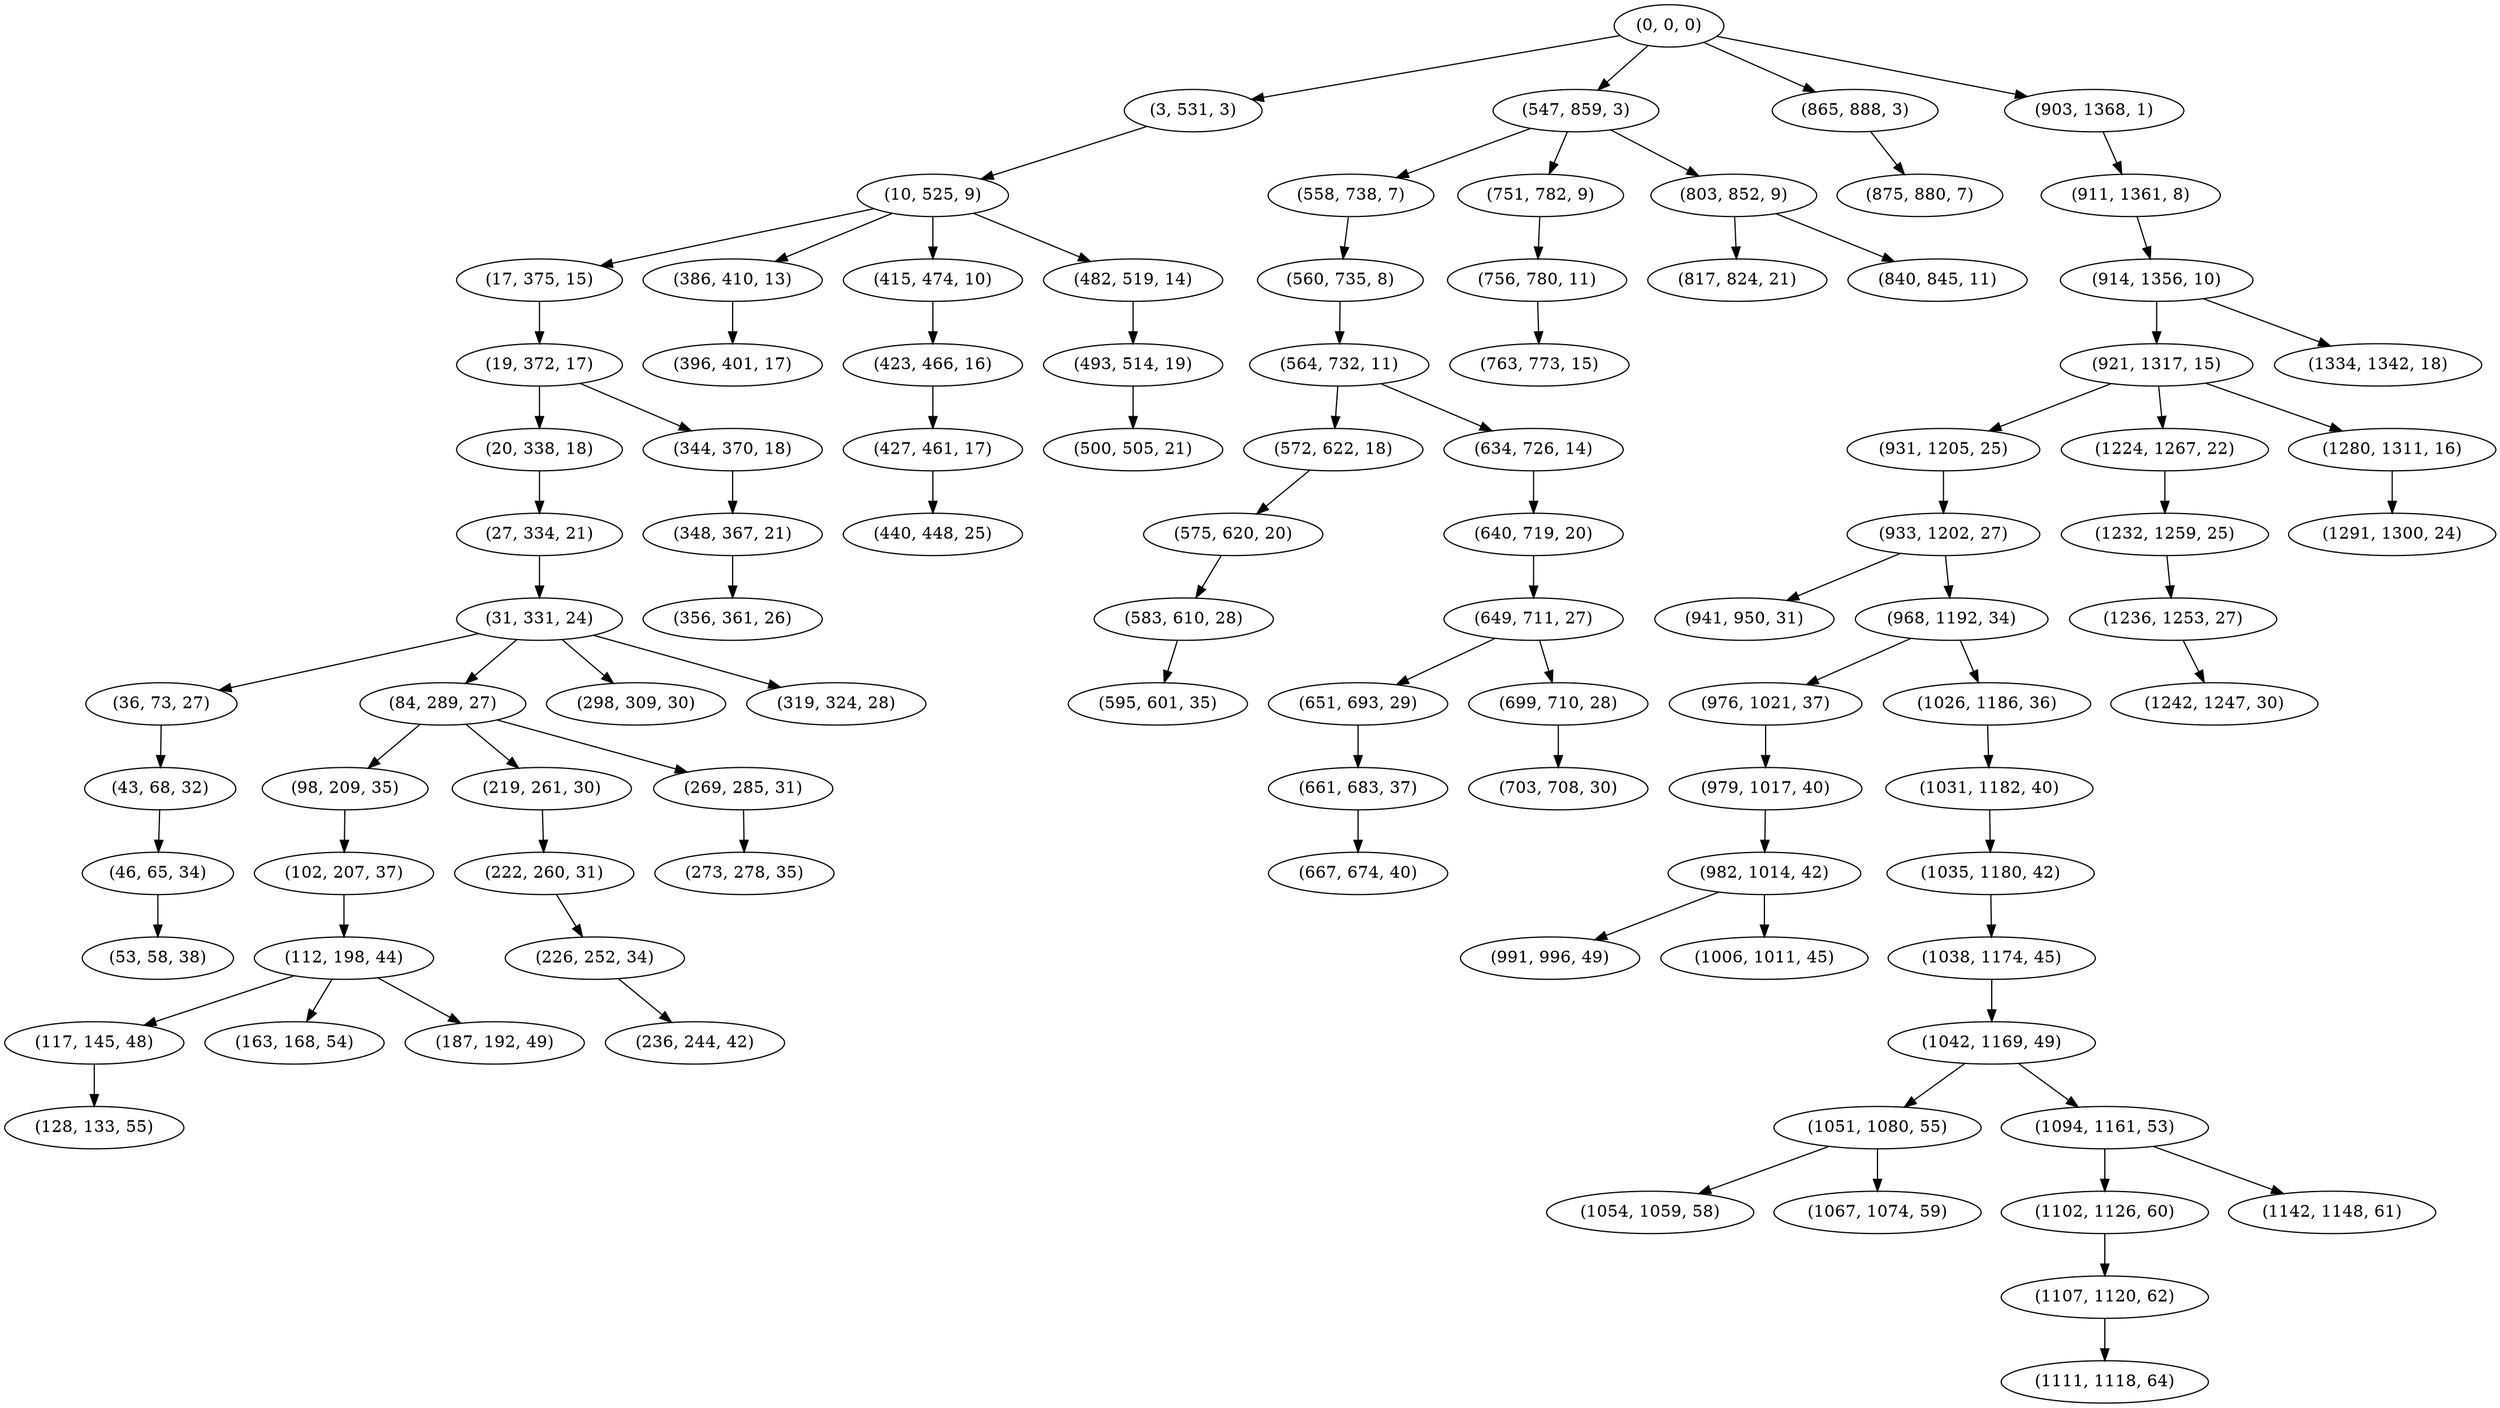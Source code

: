 digraph tree {
    "(0, 0, 0)";
    "(3, 531, 3)";
    "(10, 525, 9)";
    "(17, 375, 15)";
    "(19, 372, 17)";
    "(20, 338, 18)";
    "(27, 334, 21)";
    "(31, 331, 24)";
    "(36, 73, 27)";
    "(43, 68, 32)";
    "(46, 65, 34)";
    "(53, 58, 38)";
    "(84, 289, 27)";
    "(98, 209, 35)";
    "(102, 207, 37)";
    "(112, 198, 44)";
    "(117, 145, 48)";
    "(128, 133, 55)";
    "(163, 168, 54)";
    "(187, 192, 49)";
    "(219, 261, 30)";
    "(222, 260, 31)";
    "(226, 252, 34)";
    "(236, 244, 42)";
    "(269, 285, 31)";
    "(273, 278, 35)";
    "(298, 309, 30)";
    "(319, 324, 28)";
    "(344, 370, 18)";
    "(348, 367, 21)";
    "(356, 361, 26)";
    "(386, 410, 13)";
    "(396, 401, 17)";
    "(415, 474, 10)";
    "(423, 466, 16)";
    "(427, 461, 17)";
    "(440, 448, 25)";
    "(482, 519, 14)";
    "(493, 514, 19)";
    "(500, 505, 21)";
    "(547, 859, 3)";
    "(558, 738, 7)";
    "(560, 735, 8)";
    "(564, 732, 11)";
    "(572, 622, 18)";
    "(575, 620, 20)";
    "(583, 610, 28)";
    "(595, 601, 35)";
    "(634, 726, 14)";
    "(640, 719, 20)";
    "(649, 711, 27)";
    "(651, 693, 29)";
    "(661, 683, 37)";
    "(667, 674, 40)";
    "(699, 710, 28)";
    "(703, 708, 30)";
    "(751, 782, 9)";
    "(756, 780, 11)";
    "(763, 773, 15)";
    "(803, 852, 9)";
    "(817, 824, 21)";
    "(840, 845, 11)";
    "(865, 888, 3)";
    "(875, 880, 7)";
    "(903, 1368, 1)";
    "(911, 1361, 8)";
    "(914, 1356, 10)";
    "(921, 1317, 15)";
    "(931, 1205, 25)";
    "(933, 1202, 27)";
    "(941, 950, 31)";
    "(968, 1192, 34)";
    "(976, 1021, 37)";
    "(979, 1017, 40)";
    "(982, 1014, 42)";
    "(991, 996, 49)";
    "(1006, 1011, 45)";
    "(1026, 1186, 36)";
    "(1031, 1182, 40)";
    "(1035, 1180, 42)";
    "(1038, 1174, 45)";
    "(1042, 1169, 49)";
    "(1051, 1080, 55)";
    "(1054, 1059, 58)";
    "(1067, 1074, 59)";
    "(1094, 1161, 53)";
    "(1102, 1126, 60)";
    "(1107, 1120, 62)";
    "(1111, 1118, 64)";
    "(1142, 1148, 61)";
    "(1224, 1267, 22)";
    "(1232, 1259, 25)";
    "(1236, 1253, 27)";
    "(1242, 1247, 30)";
    "(1280, 1311, 16)";
    "(1291, 1300, 24)";
    "(1334, 1342, 18)";
    "(0, 0, 0)" -> "(3, 531, 3)";
    "(0, 0, 0)" -> "(547, 859, 3)";
    "(0, 0, 0)" -> "(865, 888, 3)";
    "(0, 0, 0)" -> "(903, 1368, 1)";
    "(3, 531, 3)" -> "(10, 525, 9)";
    "(10, 525, 9)" -> "(17, 375, 15)";
    "(10, 525, 9)" -> "(386, 410, 13)";
    "(10, 525, 9)" -> "(415, 474, 10)";
    "(10, 525, 9)" -> "(482, 519, 14)";
    "(17, 375, 15)" -> "(19, 372, 17)";
    "(19, 372, 17)" -> "(20, 338, 18)";
    "(19, 372, 17)" -> "(344, 370, 18)";
    "(20, 338, 18)" -> "(27, 334, 21)";
    "(27, 334, 21)" -> "(31, 331, 24)";
    "(31, 331, 24)" -> "(36, 73, 27)";
    "(31, 331, 24)" -> "(84, 289, 27)";
    "(31, 331, 24)" -> "(298, 309, 30)";
    "(31, 331, 24)" -> "(319, 324, 28)";
    "(36, 73, 27)" -> "(43, 68, 32)";
    "(43, 68, 32)" -> "(46, 65, 34)";
    "(46, 65, 34)" -> "(53, 58, 38)";
    "(84, 289, 27)" -> "(98, 209, 35)";
    "(84, 289, 27)" -> "(219, 261, 30)";
    "(84, 289, 27)" -> "(269, 285, 31)";
    "(98, 209, 35)" -> "(102, 207, 37)";
    "(102, 207, 37)" -> "(112, 198, 44)";
    "(112, 198, 44)" -> "(117, 145, 48)";
    "(112, 198, 44)" -> "(163, 168, 54)";
    "(112, 198, 44)" -> "(187, 192, 49)";
    "(117, 145, 48)" -> "(128, 133, 55)";
    "(219, 261, 30)" -> "(222, 260, 31)";
    "(222, 260, 31)" -> "(226, 252, 34)";
    "(226, 252, 34)" -> "(236, 244, 42)";
    "(269, 285, 31)" -> "(273, 278, 35)";
    "(344, 370, 18)" -> "(348, 367, 21)";
    "(348, 367, 21)" -> "(356, 361, 26)";
    "(386, 410, 13)" -> "(396, 401, 17)";
    "(415, 474, 10)" -> "(423, 466, 16)";
    "(423, 466, 16)" -> "(427, 461, 17)";
    "(427, 461, 17)" -> "(440, 448, 25)";
    "(482, 519, 14)" -> "(493, 514, 19)";
    "(493, 514, 19)" -> "(500, 505, 21)";
    "(547, 859, 3)" -> "(558, 738, 7)";
    "(547, 859, 3)" -> "(751, 782, 9)";
    "(547, 859, 3)" -> "(803, 852, 9)";
    "(558, 738, 7)" -> "(560, 735, 8)";
    "(560, 735, 8)" -> "(564, 732, 11)";
    "(564, 732, 11)" -> "(572, 622, 18)";
    "(564, 732, 11)" -> "(634, 726, 14)";
    "(572, 622, 18)" -> "(575, 620, 20)";
    "(575, 620, 20)" -> "(583, 610, 28)";
    "(583, 610, 28)" -> "(595, 601, 35)";
    "(634, 726, 14)" -> "(640, 719, 20)";
    "(640, 719, 20)" -> "(649, 711, 27)";
    "(649, 711, 27)" -> "(651, 693, 29)";
    "(649, 711, 27)" -> "(699, 710, 28)";
    "(651, 693, 29)" -> "(661, 683, 37)";
    "(661, 683, 37)" -> "(667, 674, 40)";
    "(699, 710, 28)" -> "(703, 708, 30)";
    "(751, 782, 9)" -> "(756, 780, 11)";
    "(756, 780, 11)" -> "(763, 773, 15)";
    "(803, 852, 9)" -> "(817, 824, 21)";
    "(803, 852, 9)" -> "(840, 845, 11)";
    "(865, 888, 3)" -> "(875, 880, 7)";
    "(903, 1368, 1)" -> "(911, 1361, 8)";
    "(911, 1361, 8)" -> "(914, 1356, 10)";
    "(914, 1356, 10)" -> "(921, 1317, 15)";
    "(914, 1356, 10)" -> "(1334, 1342, 18)";
    "(921, 1317, 15)" -> "(931, 1205, 25)";
    "(921, 1317, 15)" -> "(1224, 1267, 22)";
    "(921, 1317, 15)" -> "(1280, 1311, 16)";
    "(931, 1205, 25)" -> "(933, 1202, 27)";
    "(933, 1202, 27)" -> "(941, 950, 31)";
    "(933, 1202, 27)" -> "(968, 1192, 34)";
    "(968, 1192, 34)" -> "(976, 1021, 37)";
    "(968, 1192, 34)" -> "(1026, 1186, 36)";
    "(976, 1021, 37)" -> "(979, 1017, 40)";
    "(979, 1017, 40)" -> "(982, 1014, 42)";
    "(982, 1014, 42)" -> "(991, 996, 49)";
    "(982, 1014, 42)" -> "(1006, 1011, 45)";
    "(1026, 1186, 36)" -> "(1031, 1182, 40)";
    "(1031, 1182, 40)" -> "(1035, 1180, 42)";
    "(1035, 1180, 42)" -> "(1038, 1174, 45)";
    "(1038, 1174, 45)" -> "(1042, 1169, 49)";
    "(1042, 1169, 49)" -> "(1051, 1080, 55)";
    "(1042, 1169, 49)" -> "(1094, 1161, 53)";
    "(1051, 1080, 55)" -> "(1054, 1059, 58)";
    "(1051, 1080, 55)" -> "(1067, 1074, 59)";
    "(1094, 1161, 53)" -> "(1102, 1126, 60)";
    "(1094, 1161, 53)" -> "(1142, 1148, 61)";
    "(1102, 1126, 60)" -> "(1107, 1120, 62)";
    "(1107, 1120, 62)" -> "(1111, 1118, 64)";
    "(1224, 1267, 22)" -> "(1232, 1259, 25)";
    "(1232, 1259, 25)" -> "(1236, 1253, 27)";
    "(1236, 1253, 27)" -> "(1242, 1247, 30)";
    "(1280, 1311, 16)" -> "(1291, 1300, 24)";
}
